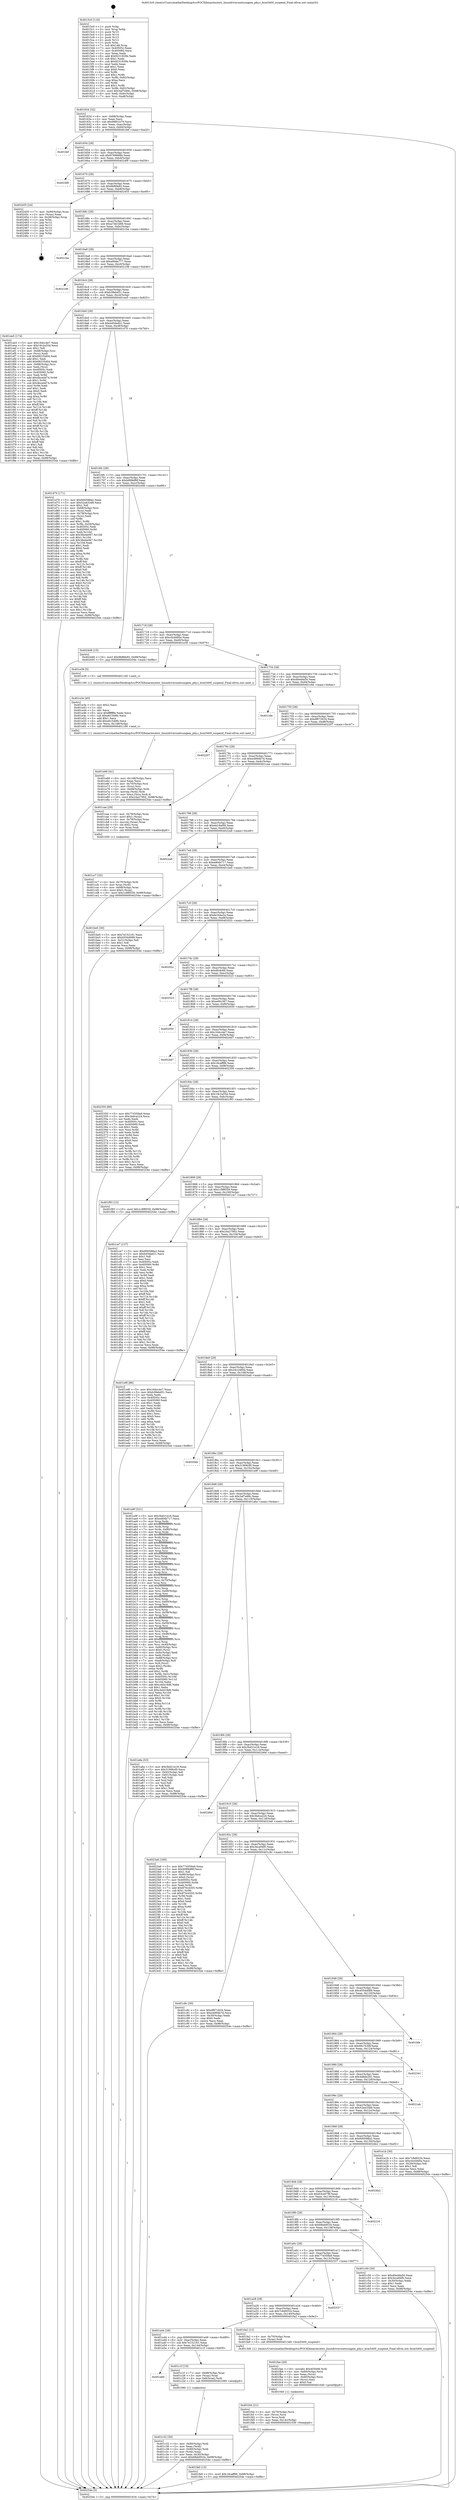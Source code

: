 digraph "0x4015c0" {
  label = "0x4015c0 (/mnt/c/Users/mathe/Desktop/tcc/POCII/binaries/extr_linuxdriversnetsungem_phy.c_bcm5400_suspend_Final-ollvm.out::main(0))"
  labelloc = "t"
  node[shape=record]

  Entry [label="",width=0.3,height=0.3,shape=circle,fillcolor=black,style=filled]
  "0x401634" [label="{
     0x401634 [32]\l
     | [instrs]\l
     &nbsp;&nbsp;0x401634 \<+6\>: mov -0x98(%rbp),%eax\l
     &nbsp;&nbsp;0x40163a \<+2\>: mov %eax,%ecx\l
     &nbsp;&nbsp;0x40163c \<+6\>: sub $0x96f01b79,%ecx\l
     &nbsp;&nbsp;0x401642 \<+6\>: mov %eax,-0xac(%rbp)\l
     &nbsp;&nbsp;0x401648 \<+6\>: mov %ecx,-0xb0(%rbp)\l
     &nbsp;&nbsp;0x40164e \<+6\>: je 0000000000401fef \<main+0xa2f\>\l
  }"]
  "0x401fef" [label="{
     0x401fef\l
  }", style=dashed]
  "0x401654" [label="{
     0x401654 [28]\l
     | [instrs]\l
     &nbsp;&nbsp;0x401654 \<+5\>: jmp 0000000000401659 \<main+0x99\>\l
     &nbsp;&nbsp;0x401659 \<+6\>: mov -0xac(%rbp),%eax\l
     &nbsp;&nbsp;0x40165f \<+5\>: sub $0x9769666b,%eax\l
     &nbsp;&nbsp;0x401664 \<+6\>: mov %eax,-0xb4(%rbp)\l
     &nbsp;&nbsp;0x40166a \<+6\>: je 00000000004024f9 \<main+0xf39\>\l
  }"]
  Exit [label="",width=0.3,height=0.3,shape=circle,fillcolor=black,style=filled,peripheries=2]
  "0x4024f9" [label="{
     0x4024f9\l
  }", style=dashed]
  "0x401670" [label="{
     0x401670 [28]\l
     | [instrs]\l
     &nbsp;&nbsp;0x401670 \<+5\>: jmp 0000000000401675 \<main+0xb5\>\l
     &nbsp;&nbsp;0x401675 \<+6\>: mov -0xac(%rbp),%eax\l
     &nbsp;&nbsp;0x40167b \<+5\>: sub $0x9bf6fe93,%eax\l
     &nbsp;&nbsp;0x401680 \<+6\>: mov %eax,-0xb8(%rbp)\l
     &nbsp;&nbsp;0x401686 \<+6\>: je 0000000000402455 \<main+0xe95\>\l
  }"]
  "0x401fe0" [label="{
     0x401fe0 [15]\l
     | [instrs]\l
     &nbsp;&nbsp;0x401fe0 \<+10\>: movl $0x18caff96,-0x98(%rbp)\l
     &nbsp;&nbsp;0x401fea \<+5\>: jmp 000000000040254e \<main+0xf8e\>\l
  }"]
  "0x402455" [label="{
     0x402455 [24]\l
     | [instrs]\l
     &nbsp;&nbsp;0x402455 \<+7\>: mov -0x90(%rbp),%rax\l
     &nbsp;&nbsp;0x40245c \<+2\>: mov (%rax),%eax\l
     &nbsp;&nbsp;0x40245e \<+4\>: lea -0x28(%rbp),%rsp\l
     &nbsp;&nbsp;0x402462 \<+1\>: pop %rbx\l
     &nbsp;&nbsp;0x402463 \<+2\>: pop %r12\l
     &nbsp;&nbsp;0x402465 \<+2\>: pop %r13\l
     &nbsp;&nbsp;0x402467 \<+2\>: pop %r14\l
     &nbsp;&nbsp;0x402469 \<+2\>: pop %r15\l
     &nbsp;&nbsp;0x40246b \<+1\>: pop %rbp\l
     &nbsp;&nbsp;0x40246c \<+1\>: ret\l
  }"]
  "0x40168c" [label="{
     0x40168c [28]\l
     | [instrs]\l
     &nbsp;&nbsp;0x40168c \<+5\>: jmp 0000000000401691 \<main+0xd1\>\l
     &nbsp;&nbsp;0x401691 \<+6\>: mov -0xac(%rbp),%eax\l
     &nbsp;&nbsp;0x401697 \<+5\>: sub $0xa7dd1b68,%eax\l
     &nbsp;&nbsp;0x40169c \<+6\>: mov %eax,-0xbc(%rbp)\l
     &nbsp;&nbsp;0x4016a2 \<+6\>: je 00000000004021ba \<main+0xbfa\>\l
  }"]
  "0x401fcb" [label="{
     0x401fcb [21]\l
     | [instrs]\l
     &nbsp;&nbsp;0x401fcb \<+4\>: mov -0x70(%rbp),%rcx\l
     &nbsp;&nbsp;0x401fcf \<+3\>: mov (%rcx),%rcx\l
     &nbsp;&nbsp;0x401fd2 \<+3\>: mov %rcx,%rdi\l
     &nbsp;&nbsp;0x401fd5 \<+6\>: mov %eax,-0x14c(%rbp)\l
     &nbsp;&nbsp;0x401fdb \<+5\>: call 0000000000401030 \<free@plt\>\l
     | [calls]\l
     &nbsp;&nbsp;0x401030 \{1\} (unknown)\l
  }"]
  "0x4021ba" [label="{
     0x4021ba\l
  }", style=dashed]
  "0x4016a8" [label="{
     0x4016a8 [28]\l
     | [instrs]\l
     &nbsp;&nbsp;0x4016a8 \<+5\>: jmp 00000000004016ad \<main+0xed\>\l
     &nbsp;&nbsp;0x4016ad \<+6\>: mov -0xac(%rbp),%eax\l
     &nbsp;&nbsp;0x4016b3 \<+5\>: sub $0xa9dda777,%eax\l
     &nbsp;&nbsp;0x4016b8 \<+6\>: mov %eax,-0xc0(%rbp)\l
     &nbsp;&nbsp;0x4016be \<+6\>: je 0000000000402106 \<main+0xb46\>\l
  }"]
  "0x401fae" [label="{
     0x401fae [29]\l
     | [instrs]\l
     &nbsp;&nbsp;0x401fae \<+10\>: movabs $0x4030d6,%rdi\l
     &nbsp;&nbsp;0x401fb8 \<+4\>: mov -0x60(%rbp),%rcx\l
     &nbsp;&nbsp;0x401fbc \<+2\>: mov %eax,(%rcx)\l
     &nbsp;&nbsp;0x401fbe \<+4\>: mov -0x60(%rbp),%rcx\l
     &nbsp;&nbsp;0x401fc2 \<+2\>: mov (%rcx),%esi\l
     &nbsp;&nbsp;0x401fc4 \<+2\>: mov $0x0,%al\l
     &nbsp;&nbsp;0x401fc6 \<+5\>: call 0000000000401040 \<printf@plt\>\l
     | [calls]\l
     &nbsp;&nbsp;0x401040 \{1\} (unknown)\l
  }"]
  "0x402106" [label="{
     0x402106\l
  }", style=dashed]
  "0x4016c4" [label="{
     0x4016c4 [28]\l
     | [instrs]\l
     &nbsp;&nbsp;0x4016c4 \<+5\>: jmp 00000000004016c9 \<main+0x109\>\l
     &nbsp;&nbsp;0x4016c9 \<+6\>: mov -0xac(%rbp),%eax\l
     &nbsp;&nbsp;0x4016cf \<+5\>: sub $0xb38ebd51,%eax\l
     &nbsp;&nbsp;0x4016d4 \<+6\>: mov %eax,-0xc4(%rbp)\l
     &nbsp;&nbsp;0x4016da \<+6\>: je 0000000000401ee5 \<main+0x925\>\l
  }"]
  "0x401e66" [label="{
     0x401e66 [41]\l
     | [instrs]\l
     &nbsp;&nbsp;0x401e66 \<+6\>: mov -0x148(%rbp),%ecx\l
     &nbsp;&nbsp;0x401e6c \<+3\>: imul %eax,%ecx\l
     &nbsp;&nbsp;0x401e6f \<+4\>: mov -0x70(%rbp),%rsi\l
     &nbsp;&nbsp;0x401e73 \<+3\>: mov (%rsi),%rsi\l
     &nbsp;&nbsp;0x401e76 \<+4\>: mov -0x68(%rbp),%rdi\l
     &nbsp;&nbsp;0x401e7a \<+3\>: movslq (%rdi),%rdi\l
     &nbsp;&nbsp;0x401e7d \<+3\>: mov %ecx,(%rsi,%rdi,4)\l
     &nbsp;&nbsp;0x401e80 \<+10\>: movl $0x24a27902,-0x98(%rbp)\l
     &nbsp;&nbsp;0x401e8a \<+5\>: jmp 000000000040254e \<main+0xf8e\>\l
  }"]
  "0x401ee5" [label="{
     0x401ee5 [174]\l
     | [instrs]\l
     &nbsp;&nbsp;0x401ee5 \<+5\>: mov $0x16dcc4e7,%eax\l
     &nbsp;&nbsp;0x401eea \<+5\>: mov $0x19c2a55d,%ecx\l
     &nbsp;&nbsp;0x401eef \<+2\>: mov $0x1,%dl\l
     &nbsp;&nbsp;0x401ef1 \<+4\>: mov -0x68(%rbp),%rsi\l
     &nbsp;&nbsp;0x401ef5 \<+2\>: mov (%rsi),%edi\l
     &nbsp;&nbsp;0x401ef7 \<+6\>: sub $0x69235d04,%edi\l
     &nbsp;&nbsp;0x401efd \<+3\>: add $0x1,%edi\l
     &nbsp;&nbsp;0x401f00 \<+6\>: add $0x69235d04,%edi\l
     &nbsp;&nbsp;0x401f06 \<+4\>: mov -0x68(%rbp),%rsi\l
     &nbsp;&nbsp;0x401f0a \<+2\>: mov %edi,(%rsi)\l
     &nbsp;&nbsp;0x401f0c \<+7\>: mov 0x40505c,%edi\l
     &nbsp;&nbsp;0x401f13 \<+8\>: mov 0x405060,%r8d\l
     &nbsp;&nbsp;0x401f1b \<+3\>: mov %edi,%r9d\l
     &nbsp;&nbsp;0x401f1e \<+7\>: add $0x4bcedd74,%r9d\l
     &nbsp;&nbsp;0x401f25 \<+4\>: sub $0x1,%r9d\l
     &nbsp;&nbsp;0x401f29 \<+7\>: sub $0x4bcedd74,%r9d\l
     &nbsp;&nbsp;0x401f30 \<+4\>: imul %r9d,%edi\l
     &nbsp;&nbsp;0x401f34 \<+3\>: and $0x1,%edi\l
     &nbsp;&nbsp;0x401f37 \<+3\>: cmp $0x0,%edi\l
     &nbsp;&nbsp;0x401f3a \<+4\>: sete %r10b\l
     &nbsp;&nbsp;0x401f3e \<+4\>: cmp $0xa,%r8d\l
     &nbsp;&nbsp;0x401f42 \<+4\>: setl %r11b\l
     &nbsp;&nbsp;0x401f46 \<+3\>: mov %r10b,%bl\l
     &nbsp;&nbsp;0x401f49 \<+3\>: xor $0xff,%bl\l
     &nbsp;&nbsp;0x401f4c \<+3\>: mov %r11b,%r14b\l
     &nbsp;&nbsp;0x401f4f \<+4\>: xor $0xff,%r14b\l
     &nbsp;&nbsp;0x401f53 \<+3\>: xor $0x1,%dl\l
     &nbsp;&nbsp;0x401f56 \<+3\>: mov %bl,%r15b\l
     &nbsp;&nbsp;0x401f59 \<+4\>: and $0xff,%r15b\l
     &nbsp;&nbsp;0x401f5d \<+3\>: and %dl,%r10b\l
     &nbsp;&nbsp;0x401f60 \<+3\>: mov %r14b,%r12b\l
     &nbsp;&nbsp;0x401f63 \<+4\>: and $0xff,%r12b\l
     &nbsp;&nbsp;0x401f67 \<+3\>: and %dl,%r11b\l
     &nbsp;&nbsp;0x401f6a \<+3\>: or %r10b,%r15b\l
     &nbsp;&nbsp;0x401f6d \<+3\>: or %r11b,%r12b\l
     &nbsp;&nbsp;0x401f70 \<+3\>: xor %r12b,%r15b\l
     &nbsp;&nbsp;0x401f73 \<+3\>: or %r14b,%bl\l
     &nbsp;&nbsp;0x401f76 \<+3\>: xor $0xff,%bl\l
     &nbsp;&nbsp;0x401f79 \<+3\>: or $0x1,%dl\l
     &nbsp;&nbsp;0x401f7c \<+2\>: and %dl,%bl\l
     &nbsp;&nbsp;0x401f7e \<+3\>: or %bl,%r15b\l
     &nbsp;&nbsp;0x401f81 \<+4\>: test $0x1,%r15b\l
     &nbsp;&nbsp;0x401f85 \<+3\>: cmovne %ecx,%eax\l
     &nbsp;&nbsp;0x401f88 \<+6\>: mov %eax,-0x98(%rbp)\l
     &nbsp;&nbsp;0x401f8e \<+5\>: jmp 000000000040254e \<main+0xf8e\>\l
  }"]
  "0x4016e0" [label="{
     0x4016e0 [28]\l
     | [instrs]\l
     &nbsp;&nbsp;0x4016e0 \<+5\>: jmp 00000000004016e5 \<main+0x125\>\l
     &nbsp;&nbsp;0x4016e5 \<+6\>: mov -0xac(%rbp),%eax\l
     &nbsp;&nbsp;0x4016eb \<+5\>: sub $0xb45dad21,%eax\l
     &nbsp;&nbsp;0x4016f0 \<+6\>: mov %eax,-0xc8(%rbp)\l
     &nbsp;&nbsp;0x4016f6 \<+6\>: je 0000000000401d70 \<main+0x7b0\>\l
  }"]
  "0x401e3e" [label="{
     0x401e3e [40]\l
     | [instrs]\l
     &nbsp;&nbsp;0x401e3e \<+5\>: mov $0x2,%ecx\l
     &nbsp;&nbsp;0x401e43 \<+1\>: cltd\l
     &nbsp;&nbsp;0x401e44 \<+2\>: idiv %ecx\l
     &nbsp;&nbsp;0x401e46 \<+6\>: imul $0xfffffffe,%edx,%ecx\l
     &nbsp;&nbsp;0x401e4c \<+6\>: sub $0xe61549fc,%ecx\l
     &nbsp;&nbsp;0x401e52 \<+3\>: add $0x1,%ecx\l
     &nbsp;&nbsp;0x401e55 \<+6\>: add $0xe61549fc,%ecx\l
     &nbsp;&nbsp;0x401e5b \<+6\>: mov %ecx,-0x148(%rbp)\l
     &nbsp;&nbsp;0x401e61 \<+5\>: call 0000000000401160 \<next_i\>\l
     | [calls]\l
     &nbsp;&nbsp;0x401160 \{1\} (/mnt/c/Users/mathe/Desktop/tcc/POCII/binaries/extr_linuxdriversnetsungem_phy.c_bcm5400_suspend_Final-ollvm.out::next_i)\l
  }"]
  "0x401d70" [label="{
     0x401d70 [171]\l
     | [instrs]\l
     &nbsp;&nbsp;0x401d70 \<+5\>: mov $0x600588a2,%eax\l
     &nbsp;&nbsp;0x401d75 \<+5\>: mov $0x52a433d9,%ecx\l
     &nbsp;&nbsp;0x401d7a \<+2\>: mov $0x1,%dl\l
     &nbsp;&nbsp;0x401d7c \<+4\>: mov -0x68(%rbp),%rsi\l
     &nbsp;&nbsp;0x401d80 \<+2\>: mov (%rsi),%edi\l
     &nbsp;&nbsp;0x401d82 \<+4\>: mov -0x78(%rbp),%rsi\l
     &nbsp;&nbsp;0x401d86 \<+2\>: cmp (%rsi),%edi\l
     &nbsp;&nbsp;0x401d88 \<+4\>: setl %r8b\l
     &nbsp;&nbsp;0x401d8c \<+4\>: and $0x1,%r8b\l
     &nbsp;&nbsp;0x401d90 \<+4\>: mov %r8b,-0x29(%rbp)\l
     &nbsp;&nbsp;0x401d94 \<+7\>: mov 0x40505c,%edi\l
     &nbsp;&nbsp;0x401d9b \<+8\>: mov 0x405060,%r9d\l
     &nbsp;&nbsp;0x401da3 \<+3\>: mov %edi,%r10d\l
     &nbsp;&nbsp;0x401da6 \<+7\>: add $0x36e4e067,%r10d\l
     &nbsp;&nbsp;0x401dad \<+4\>: sub $0x1,%r10d\l
     &nbsp;&nbsp;0x401db1 \<+7\>: sub $0x36e4e067,%r10d\l
     &nbsp;&nbsp;0x401db8 \<+4\>: imul %r10d,%edi\l
     &nbsp;&nbsp;0x401dbc \<+3\>: and $0x1,%edi\l
     &nbsp;&nbsp;0x401dbf \<+3\>: cmp $0x0,%edi\l
     &nbsp;&nbsp;0x401dc2 \<+4\>: sete %r8b\l
     &nbsp;&nbsp;0x401dc6 \<+4\>: cmp $0xa,%r9d\l
     &nbsp;&nbsp;0x401dca \<+4\>: setl %r11b\l
     &nbsp;&nbsp;0x401dce \<+3\>: mov %r8b,%bl\l
     &nbsp;&nbsp;0x401dd1 \<+3\>: xor $0xff,%bl\l
     &nbsp;&nbsp;0x401dd4 \<+3\>: mov %r11b,%r14b\l
     &nbsp;&nbsp;0x401dd7 \<+4\>: xor $0xff,%r14b\l
     &nbsp;&nbsp;0x401ddb \<+3\>: xor $0x0,%dl\l
     &nbsp;&nbsp;0x401dde \<+3\>: mov %bl,%r15b\l
     &nbsp;&nbsp;0x401de1 \<+4\>: and $0x0,%r15b\l
     &nbsp;&nbsp;0x401de5 \<+3\>: and %dl,%r8b\l
     &nbsp;&nbsp;0x401de8 \<+3\>: mov %r14b,%r12b\l
     &nbsp;&nbsp;0x401deb \<+4\>: and $0x0,%r12b\l
     &nbsp;&nbsp;0x401def \<+3\>: and %dl,%r11b\l
     &nbsp;&nbsp;0x401df2 \<+3\>: or %r8b,%r15b\l
     &nbsp;&nbsp;0x401df5 \<+3\>: or %r11b,%r12b\l
     &nbsp;&nbsp;0x401df8 \<+3\>: xor %r12b,%r15b\l
     &nbsp;&nbsp;0x401dfb \<+3\>: or %r14b,%bl\l
     &nbsp;&nbsp;0x401dfe \<+3\>: xor $0xff,%bl\l
     &nbsp;&nbsp;0x401e01 \<+3\>: or $0x0,%dl\l
     &nbsp;&nbsp;0x401e04 \<+2\>: and %dl,%bl\l
     &nbsp;&nbsp;0x401e06 \<+3\>: or %bl,%r15b\l
     &nbsp;&nbsp;0x401e09 \<+4\>: test $0x1,%r15b\l
     &nbsp;&nbsp;0x401e0d \<+3\>: cmovne %ecx,%eax\l
     &nbsp;&nbsp;0x401e10 \<+6\>: mov %eax,-0x98(%rbp)\l
     &nbsp;&nbsp;0x401e16 \<+5\>: jmp 000000000040254e \<main+0xf8e\>\l
  }"]
  "0x4016fc" [label="{
     0x4016fc [28]\l
     | [instrs]\l
     &nbsp;&nbsp;0x4016fc \<+5\>: jmp 0000000000401701 \<main+0x141\>\l
     &nbsp;&nbsp;0x401701 \<+6\>: mov -0xac(%rbp),%eax\l
     &nbsp;&nbsp;0x401707 \<+5\>: sub $0xb999df6f,%eax\l
     &nbsp;&nbsp;0x40170c \<+6\>: mov %eax,-0xcc(%rbp)\l
     &nbsp;&nbsp;0x401712 \<+6\>: je 0000000000402446 \<main+0xe86\>\l
  }"]
  "0x401cc7" [label="{
     0x401cc7 [32]\l
     | [instrs]\l
     &nbsp;&nbsp;0x401cc7 \<+4\>: mov -0x70(%rbp),%rdi\l
     &nbsp;&nbsp;0x401ccb \<+3\>: mov %rax,(%rdi)\l
     &nbsp;&nbsp;0x401cce \<+4\>: mov -0x68(%rbp),%rax\l
     &nbsp;&nbsp;0x401cd2 \<+6\>: movl $0x0,(%rax)\l
     &nbsp;&nbsp;0x401cd8 \<+10\>: movl $0x1c9f8559,-0x98(%rbp)\l
     &nbsp;&nbsp;0x401ce2 \<+5\>: jmp 000000000040254e \<main+0xf8e\>\l
  }"]
  "0x402446" [label="{
     0x402446 [15]\l
     | [instrs]\l
     &nbsp;&nbsp;0x402446 \<+10\>: movl $0x9bf6fe93,-0x98(%rbp)\l
     &nbsp;&nbsp;0x402450 \<+5\>: jmp 000000000040254e \<main+0xf8e\>\l
  }"]
  "0x401718" [label="{
     0x401718 [28]\l
     | [instrs]\l
     &nbsp;&nbsp;0x401718 \<+5\>: jmp 000000000040171d \<main+0x15d\>\l
     &nbsp;&nbsp;0x40171d \<+6\>: mov -0xac(%rbp),%eax\l
     &nbsp;&nbsp;0x401723 \<+5\>: sub $0xc0cd495e,%eax\l
     &nbsp;&nbsp;0x401728 \<+6\>: mov %eax,-0xd0(%rbp)\l
     &nbsp;&nbsp;0x40172e \<+6\>: je 0000000000401e39 \<main+0x879\>\l
  }"]
  "0x401c32" [label="{
     0x401c32 [30]\l
     | [instrs]\l
     &nbsp;&nbsp;0x401c32 \<+4\>: mov -0x80(%rbp),%rdi\l
     &nbsp;&nbsp;0x401c36 \<+2\>: mov %eax,(%rdi)\l
     &nbsp;&nbsp;0x401c38 \<+4\>: mov -0x80(%rbp),%rdi\l
     &nbsp;&nbsp;0x401c3c \<+2\>: mov (%rdi),%eax\l
     &nbsp;&nbsp;0x401c3e \<+3\>: mov %eax,-0x30(%rbp)\l
     &nbsp;&nbsp;0x401c41 \<+10\>: movl $0x68eb9534,-0x98(%rbp)\l
     &nbsp;&nbsp;0x401c4b \<+5\>: jmp 000000000040254e \<main+0xf8e\>\l
  }"]
  "0x401e39" [label="{
     0x401e39 [5]\l
     | [instrs]\l
     &nbsp;&nbsp;0x401e39 \<+5\>: call 0000000000401160 \<next_i\>\l
     | [calls]\l
     &nbsp;&nbsp;0x401160 \{1\} (/mnt/c/Users/mathe/Desktop/tcc/POCII/binaries/extr_linuxdriversnetsungem_phy.c_bcm5400_suspend_Final-ollvm.out::next_i)\l
  }"]
  "0x401734" [label="{
     0x401734 [28]\l
     | [instrs]\l
     &nbsp;&nbsp;0x401734 \<+5\>: jmp 0000000000401739 \<main+0x179\>\l
     &nbsp;&nbsp;0x401739 \<+6\>: mov -0xac(%rbp),%eax\l
     &nbsp;&nbsp;0x40173f \<+5\>: sub $0xd0edda50,%eax\l
     &nbsp;&nbsp;0x401744 \<+6\>: mov %eax,-0xd4(%rbp)\l
     &nbsp;&nbsp;0x40174a \<+6\>: je 0000000000401c6e \<main+0x6ae\>\l
  }"]
  "0x401a60" [label="{
     0x401a60\l
  }", style=dashed]
  "0x401c6e" [label="{
     0x401c6e\l
  }", style=dashed]
  "0x401750" [label="{
     0x401750 [28]\l
     | [instrs]\l
     &nbsp;&nbsp;0x401750 \<+5\>: jmp 0000000000401755 \<main+0x195\>\l
     &nbsp;&nbsp;0x401755 \<+6\>: mov -0xac(%rbp),%eax\l
     &nbsp;&nbsp;0x40175b \<+5\>: sub $0xdf672634,%eax\l
     &nbsp;&nbsp;0x401760 \<+6\>: mov %eax,-0xd8(%rbp)\l
     &nbsp;&nbsp;0x401766 \<+6\>: je 0000000000402207 \<main+0xc47\>\l
  }"]
  "0x401c1f" [label="{
     0x401c1f [19]\l
     | [instrs]\l
     &nbsp;&nbsp;0x401c1f \<+7\>: mov -0x88(%rbp),%rax\l
     &nbsp;&nbsp;0x401c26 \<+3\>: mov (%rax),%rax\l
     &nbsp;&nbsp;0x401c29 \<+4\>: mov 0x8(%rax),%rdi\l
     &nbsp;&nbsp;0x401c2d \<+5\>: call 0000000000401060 \<atoi@plt\>\l
     | [calls]\l
     &nbsp;&nbsp;0x401060 \{1\} (unknown)\l
  }"]
  "0x402207" [label="{
     0x402207\l
  }", style=dashed]
  "0x40176c" [label="{
     0x40176c [28]\l
     | [instrs]\l
     &nbsp;&nbsp;0x40176c \<+5\>: jmp 0000000000401771 \<main+0x1b1\>\l
     &nbsp;&nbsp;0x401771 \<+6\>: mov -0xac(%rbp),%eax\l
     &nbsp;&nbsp;0x401777 \<+5\>: sub $0xe4994b7d,%eax\l
     &nbsp;&nbsp;0x40177c \<+6\>: mov %eax,-0xdc(%rbp)\l
     &nbsp;&nbsp;0x401782 \<+6\>: je 0000000000401caa \<main+0x6ea\>\l
  }"]
  "0x401a44" [label="{
     0x401a44 [28]\l
     | [instrs]\l
     &nbsp;&nbsp;0x401a44 \<+5\>: jmp 0000000000401a49 \<main+0x489\>\l
     &nbsp;&nbsp;0x401a49 \<+6\>: mov -0xac(%rbp),%eax\l
     &nbsp;&nbsp;0x401a4f \<+5\>: sub $0x7e152161,%eax\l
     &nbsp;&nbsp;0x401a54 \<+6\>: mov %eax,-0x144(%rbp)\l
     &nbsp;&nbsp;0x401a5a \<+6\>: je 0000000000401c1f \<main+0x65f\>\l
  }"]
  "0x401caa" [label="{
     0x401caa [29]\l
     | [instrs]\l
     &nbsp;&nbsp;0x401caa \<+4\>: mov -0x78(%rbp),%rax\l
     &nbsp;&nbsp;0x401cae \<+6\>: movl $0x1,(%rax)\l
     &nbsp;&nbsp;0x401cb4 \<+4\>: mov -0x78(%rbp),%rax\l
     &nbsp;&nbsp;0x401cb8 \<+3\>: movslq (%rax),%rax\l
     &nbsp;&nbsp;0x401cbb \<+4\>: shl $0x2,%rax\l
     &nbsp;&nbsp;0x401cbf \<+3\>: mov %rax,%rdi\l
     &nbsp;&nbsp;0x401cc2 \<+5\>: call 0000000000401050 \<malloc@plt\>\l
     | [calls]\l
     &nbsp;&nbsp;0x401050 \{1\} (unknown)\l
  }"]
  "0x401788" [label="{
     0x401788 [28]\l
     | [instrs]\l
     &nbsp;&nbsp;0x401788 \<+5\>: jmp 000000000040178d \<main+0x1cd\>\l
     &nbsp;&nbsp;0x40178d \<+6\>: mov -0xac(%rbp),%eax\l
     &nbsp;&nbsp;0x401793 \<+5\>: sub $0xeb18a0f4,%eax\l
     &nbsp;&nbsp;0x401798 \<+6\>: mov %eax,-0xe0(%rbp)\l
     &nbsp;&nbsp;0x40179e \<+6\>: je 00000000004022a9 \<main+0xce9\>\l
  }"]
  "0x401fa2" [label="{
     0x401fa2 [12]\l
     | [instrs]\l
     &nbsp;&nbsp;0x401fa2 \<+4\>: mov -0x70(%rbp),%rax\l
     &nbsp;&nbsp;0x401fa6 \<+3\>: mov (%rax),%rdi\l
     &nbsp;&nbsp;0x401fa9 \<+5\>: call 00000000004013d0 \<bcm5400_suspend\>\l
     | [calls]\l
     &nbsp;&nbsp;0x4013d0 \{1\} (/mnt/c/Users/mathe/Desktop/tcc/POCII/binaries/extr_linuxdriversnetsungem_phy.c_bcm5400_suspend_Final-ollvm.out::bcm5400_suspend)\l
  }"]
  "0x4022a9" [label="{
     0x4022a9\l
  }", style=dashed]
  "0x4017a4" [label="{
     0x4017a4 [28]\l
     | [instrs]\l
     &nbsp;&nbsp;0x4017a4 \<+5\>: jmp 00000000004017a9 \<main+0x1e9\>\l
     &nbsp;&nbsp;0x4017a9 \<+6\>: mov -0xac(%rbp),%eax\l
     &nbsp;&nbsp;0x4017af \<+5\>: sub $0xed64b717,%eax\l
     &nbsp;&nbsp;0x4017b4 \<+6\>: mov %eax,-0xe4(%rbp)\l
     &nbsp;&nbsp;0x4017ba \<+6\>: je 0000000000401be0 \<main+0x620\>\l
  }"]
  "0x401a28" [label="{
     0x401a28 [28]\l
     | [instrs]\l
     &nbsp;&nbsp;0x401a28 \<+5\>: jmp 0000000000401a2d \<main+0x46d\>\l
     &nbsp;&nbsp;0x401a2d \<+6\>: mov -0xac(%rbp),%eax\l
     &nbsp;&nbsp;0x401a33 \<+5\>: sub $0x7c8d9334,%eax\l
     &nbsp;&nbsp;0x401a38 \<+6\>: mov %eax,-0x140(%rbp)\l
     &nbsp;&nbsp;0x401a3e \<+6\>: je 0000000000401fa2 \<main+0x9e2\>\l
  }"]
  "0x401be0" [label="{
     0x401be0 [30]\l
     | [instrs]\l
     &nbsp;&nbsp;0x401be0 \<+5\>: mov $0x7e152161,%eax\l
     &nbsp;&nbsp;0x401be5 \<+5\>: mov $0x4554d089,%ecx\l
     &nbsp;&nbsp;0x401bea \<+3\>: mov -0x31(%rbp),%dl\l
     &nbsp;&nbsp;0x401bed \<+3\>: test $0x1,%dl\l
     &nbsp;&nbsp;0x401bf0 \<+3\>: cmovne %ecx,%eax\l
     &nbsp;&nbsp;0x401bf3 \<+6\>: mov %eax,-0x98(%rbp)\l
     &nbsp;&nbsp;0x401bf9 \<+5\>: jmp 000000000040254e \<main+0xf8e\>\l
  }"]
  "0x4017c0" [label="{
     0x4017c0 [28]\l
     | [instrs]\l
     &nbsp;&nbsp;0x4017c0 \<+5\>: jmp 00000000004017c5 \<main+0x205\>\l
     &nbsp;&nbsp;0x4017c5 \<+6\>: mov -0xac(%rbp),%eax\l
     &nbsp;&nbsp;0x4017cb \<+5\>: sub $0xfe244a2a,%eax\l
     &nbsp;&nbsp;0x4017d0 \<+6\>: mov %eax,-0xe8(%rbp)\l
     &nbsp;&nbsp;0x4017d6 \<+6\>: je 000000000040202c \<main+0xa6c\>\l
  }"]
  "0x402537" [label="{
     0x402537\l
  }", style=dashed]
  "0x40202c" [label="{
     0x40202c\l
  }", style=dashed]
  "0x4017dc" [label="{
     0x4017dc [28]\l
     | [instrs]\l
     &nbsp;&nbsp;0x4017dc \<+5\>: jmp 00000000004017e1 \<main+0x221\>\l
     &nbsp;&nbsp;0x4017e1 \<+6\>: mov -0xac(%rbp),%eax\l
     &nbsp;&nbsp;0x4017e7 \<+5\>: sub $0xdfcdc6b,%eax\l
     &nbsp;&nbsp;0x4017ec \<+6\>: mov %eax,-0xec(%rbp)\l
     &nbsp;&nbsp;0x4017f2 \<+6\>: je 0000000000402523 \<main+0xf63\>\l
  }"]
  "0x401a0c" [label="{
     0x401a0c [28]\l
     | [instrs]\l
     &nbsp;&nbsp;0x401a0c \<+5\>: jmp 0000000000401a11 \<main+0x451\>\l
     &nbsp;&nbsp;0x401a11 \<+6\>: mov -0xac(%rbp),%eax\l
     &nbsp;&nbsp;0x401a17 \<+5\>: sub $0x77d359a9,%eax\l
     &nbsp;&nbsp;0x401a1c \<+6\>: mov %eax,-0x13c(%rbp)\l
     &nbsp;&nbsp;0x401a22 \<+6\>: je 0000000000402537 \<main+0xf77\>\l
  }"]
  "0x402523" [label="{
     0x402523\l
  }", style=dashed]
  "0x4017f8" [label="{
     0x4017f8 [28]\l
     | [instrs]\l
     &nbsp;&nbsp;0x4017f8 \<+5\>: jmp 00000000004017fd \<main+0x23d\>\l
     &nbsp;&nbsp;0x4017fd \<+6\>: mov -0xac(%rbp),%eax\l
     &nbsp;&nbsp;0x401803 \<+5\>: sub $0xe00c367,%eax\l
     &nbsp;&nbsp;0x401808 \<+6\>: mov %eax,-0xf0(%rbp)\l
     &nbsp;&nbsp;0x40180e \<+6\>: je 0000000000402050 \<main+0xa90\>\l
  }"]
  "0x401c50" [label="{
     0x401c50 [30]\l
     | [instrs]\l
     &nbsp;&nbsp;0x401c50 \<+5\>: mov $0xd0edda50,%eax\l
     &nbsp;&nbsp;0x401c55 \<+5\>: mov $0x3eca94f0,%ecx\l
     &nbsp;&nbsp;0x401c5a \<+3\>: mov -0x30(%rbp),%edx\l
     &nbsp;&nbsp;0x401c5d \<+3\>: cmp $0x1,%edx\l
     &nbsp;&nbsp;0x401c60 \<+3\>: cmovl %ecx,%eax\l
     &nbsp;&nbsp;0x401c63 \<+6\>: mov %eax,-0x98(%rbp)\l
     &nbsp;&nbsp;0x401c69 \<+5\>: jmp 000000000040254e \<main+0xf8e\>\l
  }"]
  "0x402050" [label="{
     0x402050\l
  }", style=dashed]
  "0x401814" [label="{
     0x401814 [28]\l
     | [instrs]\l
     &nbsp;&nbsp;0x401814 \<+5\>: jmp 0000000000401819 \<main+0x259\>\l
     &nbsp;&nbsp;0x401819 \<+6\>: mov -0xac(%rbp),%eax\l
     &nbsp;&nbsp;0x40181f \<+5\>: sub $0x16dcc4e7,%eax\l
     &nbsp;&nbsp;0x401824 \<+6\>: mov %eax,-0xf4(%rbp)\l
     &nbsp;&nbsp;0x40182a \<+6\>: je 00000000004024d7 \<main+0xf17\>\l
  }"]
  "0x4019f0" [label="{
     0x4019f0 [28]\l
     | [instrs]\l
     &nbsp;&nbsp;0x4019f0 \<+5\>: jmp 00000000004019f5 \<main+0x435\>\l
     &nbsp;&nbsp;0x4019f5 \<+6\>: mov -0xac(%rbp),%eax\l
     &nbsp;&nbsp;0x4019fb \<+5\>: sub $0x68eb9534,%eax\l
     &nbsp;&nbsp;0x401a00 \<+6\>: mov %eax,-0x138(%rbp)\l
     &nbsp;&nbsp;0x401a06 \<+6\>: je 0000000000401c50 \<main+0x690\>\l
  }"]
  "0x4024d7" [label="{
     0x4024d7\l
  }", style=dashed]
  "0x401830" [label="{
     0x401830 [28]\l
     | [instrs]\l
     &nbsp;&nbsp;0x401830 \<+5\>: jmp 0000000000401835 \<main+0x275\>\l
     &nbsp;&nbsp;0x401835 \<+6\>: mov -0xac(%rbp),%eax\l
     &nbsp;&nbsp;0x40183b \<+5\>: sub $0x18caff96,%eax\l
     &nbsp;&nbsp;0x401840 \<+6\>: mov %eax,-0xf8(%rbp)\l
     &nbsp;&nbsp;0x401846 \<+6\>: je 0000000000402350 \<main+0xd90\>\l
  }"]
  "0x402216" [label="{
     0x402216\l
  }", style=dashed]
  "0x402350" [label="{
     0x402350 [86]\l
     | [instrs]\l
     &nbsp;&nbsp;0x402350 \<+5\>: mov $0x77d359a9,%eax\l
     &nbsp;&nbsp;0x402355 \<+5\>: mov $0x3bdca224,%ecx\l
     &nbsp;&nbsp;0x40235a \<+2\>: xor %edx,%edx\l
     &nbsp;&nbsp;0x40235c \<+7\>: mov 0x40505c,%esi\l
     &nbsp;&nbsp;0x402363 \<+7\>: mov 0x405060,%edi\l
     &nbsp;&nbsp;0x40236a \<+3\>: sub $0x1,%edx\l
     &nbsp;&nbsp;0x40236d \<+3\>: mov %esi,%r8d\l
     &nbsp;&nbsp;0x402370 \<+3\>: add %edx,%r8d\l
     &nbsp;&nbsp;0x402373 \<+4\>: imul %r8d,%esi\l
     &nbsp;&nbsp;0x402377 \<+3\>: and $0x1,%esi\l
     &nbsp;&nbsp;0x40237a \<+3\>: cmp $0x0,%esi\l
     &nbsp;&nbsp;0x40237d \<+4\>: sete %r9b\l
     &nbsp;&nbsp;0x402381 \<+3\>: cmp $0xa,%edi\l
     &nbsp;&nbsp;0x402384 \<+4\>: setl %r10b\l
     &nbsp;&nbsp;0x402388 \<+3\>: mov %r9b,%r11b\l
     &nbsp;&nbsp;0x40238b \<+3\>: and %r10b,%r11b\l
     &nbsp;&nbsp;0x40238e \<+3\>: xor %r10b,%r9b\l
     &nbsp;&nbsp;0x402391 \<+3\>: or %r9b,%r11b\l
     &nbsp;&nbsp;0x402394 \<+4\>: test $0x1,%r11b\l
     &nbsp;&nbsp;0x402398 \<+3\>: cmovne %ecx,%eax\l
     &nbsp;&nbsp;0x40239b \<+6\>: mov %eax,-0x98(%rbp)\l
     &nbsp;&nbsp;0x4023a1 \<+5\>: jmp 000000000040254e \<main+0xf8e\>\l
  }"]
  "0x40184c" [label="{
     0x40184c [28]\l
     | [instrs]\l
     &nbsp;&nbsp;0x40184c \<+5\>: jmp 0000000000401851 \<main+0x291\>\l
     &nbsp;&nbsp;0x401851 \<+6\>: mov -0xac(%rbp),%eax\l
     &nbsp;&nbsp;0x401857 \<+5\>: sub $0x19c2a55d,%eax\l
     &nbsp;&nbsp;0x40185c \<+6\>: mov %eax,-0xfc(%rbp)\l
     &nbsp;&nbsp;0x401862 \<+6\>: je 0000000000401f93 \<main+0x9d3\>\l
  }"]
  "0x4019d4" [label="{
     0x4019d4 [28]\l
     | [instrs]\l
     &nbsp;&nbsp;0x4019d4 \<+5\>: jmp 00000000004019d9 \<main+0x419\>\l
     &nbsp;&nbsp;0x4019d9 \<+6\>: mov -0xac(%rbp),%eax\l
     &nbsp;&nbsp;0x4019df \<+5\>: sub $0x63ce079f,%eax\l
     &nbsp;&nbsp;0x4019e4 \<+6\>: mov %eax,-0x134(%rbp)\l
     &nbsp;&nbsp;0x4019ea \<+6\>: je 0000000000402216 \<main+0xc56\>\l
  }"]
  "0x401f93" [label="{
     0x401f93 [15]\l
     | [instrs]\l
     &nbsp;&nbsp;0x401f93 \<+10\>: movl $0x1c9f8559,-0x98(%rbp)\l
     &nbsp;&nbsp;0x401f9d \<+5\>: jmp 000000000040254e \<main+0xf8e\>\l
  }"]
  "0x401868" [label="{
     0x401868 [28]\l
     | [instrs]\l
     &nbsp;&nbsp;0x401868 \<+5\>: jmp 000000000040186d \<main+0x2ad\>\l
     &nbsp;&nbsp;0x40186d \<+6\>: mov -0xac(%rbp),%eax\l
     &nbsp;&nbsp;0x401873 \<+5\>: sub $0x1c9f8559,%eax\l
     &nbsp;&nbsp;0x401878 \<+6\>: mov %eax,-0x100(%rbp)\l
     &nbsp;&nbsp;0x40187e \<+6\>: je 0000000000401ce7 \<main+0x727\>\l
  }"]
  "0x4024b2" [label="{
     0x4024b2\l
  }", style=dashed]
  "0x401ce7" [label="{
     0x401ce7 [137]\l
     | [instrs]\l
     &nbsp;&nbsp;0x401ce7 \<+5\>: mov $0x600588a2,%eax\l
     &nbsp;&nbsp;0x401cec \<+5\>: mov $0xb45dad21,%ecx\l
     &nbsp;&nbsp;0x401cf1 \<+2\>: mov $0x1,%dl\l
     &nbsp;&nbsp;0x401cf3 \<+2\>: xor %esi,%esi\l
     &nbsp;&nbsp;0x401cf5 \<+7\>: mov 0x40505c,%edi\l
     &nbsp;&nbsp;0x401cfc \<+8\>: mov 0x405060,%r8d\l
     &nbsp;&nbsp;0x401d04 \<+3\>: sub $0x1,%esi\l
     &nbsp;&nbsp;0x401d07 \<+3\>: mov %edi,%r9d\l
     &nbsp;&nbsp;0x401d0a \<+3\>: add %esi,%r9d\l
     &nbsp;&nbsp;0x401d0d \<+4\>: imul %r9d,%edi\l
     &nbsp;&nbsp;0x401d11 \<+3\>: and $0x1,%edi\l
     &nbsp;&nbsp;0x401d14 \<+3\>: cmp $0x0,%edi\l
     &nbsp;&nbsp;0x401d17 \<+4\>: sete %r10b\l
     &nbsp;&nbsp;0x401d1b \<+4\>: cmp $0xa,%r8d\l
     &nbsp;&nbsp;0x401d1f \<+4\>: setl %r11b\l
     &nbsp;&nbsp;0x401d23 \<+3\>: mov %r10b,%bl\l
     &nbsp;&nbsp;0x401d26 \<+3\>: xor $0xff,%bl\l
     &nbsp;&nbsp;0x401d29 \<+3\>: mov %r11b,%r14b\l
     &nbsp;&nbsp;0x401d2c \<+4\>: xor $0xff,%r14b\l
     &nbsp;&nbsp;0x401d30 \<+3\>: xor $0x1,%dl\l
     &nbsp;&nbsp;0x401d33 \<+3\>: mov %bl,%r15b\l
     &nbsp;&nbsp;0x401d36 \<+4\>: and $0xff,%r15b\l
     &nbsp;&nbsp;0x401d3a \<+3\>: and %dl,%r10b\l
     &nbsp;&nbsp;0x401d3d \<+3\>: mov %r14b,%r12b\l
     &nbsp;&nbsp;0x401d40 \<+4\>: and $0xff,%r12b\l
     &nbsp;&nbsp;0x401d44 \<+3\>: and %dl,%r11b\l
     &nbsp;&nbsp;0x401d47 \<+3\>: or %r10b,%r15b\l
     &nbsp;&nbsp;0x401d4a \<+3\>: or %r11b,%r12b\l
     &nbsp;&nbsp;0x401d4d \<+3\>: xor %r12b,%r15b\l
     &nbsp;&nbsp;0x401d50 \<+3\>: or %r14b,%bl\l
     &nbsp;&nbsp;0x401d53 \<+3\>: xor $0xff,%bl\l
     &nbsp;&nbsp;0x401d56 \<+3\>: or $0x1,%dl\l
     &nbsp;&nbsp;0x401d59 \<+2\>: and %dl,%bl\l
     &nbsp;&nbsp;0x401d5b \<+3\>: or %bl,%r15b\l
     &nbsp;&nbsp;0x401d5e \<+4\>: test $0x1,%r15b\l
     &nbsp;&nbsp;0x401d62 \<+3\>: cmovne %ecx,%eax\l
     &nbsp;&nbsp;0x401d65 \<+6\>: mov %eax,-0x98(%rbp)\l
     &nbsp;&nbsp;0x401d6b \<+5\>: jmp 000000000040254e \<main+0xf8e\>\l
  }"]
  "0x401884" [label="{
     0x401884 [28]\l
     | [instrs]\l
     &nbsp;&nbsp;0x401884 \<+5\>: jmp 0000000000401889 \<main+0x2c9\>\l
     &nbsp;&nbsp;0x401889 \<+6\>: mov -0xac(%rbp),%eax\l
     &nbsp;&nbsp;0x40188f \<+5\>: sub $0x24a27902,%eax\l
     &nbsp;&nbsp;0x401894 \<+6\>: mov %eax,-0x104(%rbp)\l
     &nbsp;&nbsp;0x40189a \<+6\>: je 0000000000401e8f \<main+0x8cf\>\l
  }"]
  "0x4019b8" [label="{
     0x4019b8 [28]\l
     | [instrs]\l
     &nbsp;&nbsp;0x4019b8 \<+5\>: jmp 00000000004019bd \<main+0x3fd\>\l
     &nbsp;&nbsp;0x4019bd \<+6\>: mov -0xac(%rbp),%eax\l
     &nbsp;&nbsp;0x4019c3 \<+5\>: sub $0x600588a2,%eax\l
     &nbsp;&nbsp;0x4019c8 \<+6\>: mov %eax,-0x130(%rbp)\l
     &nbsp;&nbsp;0x4019ce \<+6\>: je 00000000004024b2 \<main+0xef2\>\l
  }"]
  "0x401e8f" [label="{
     0x401e8f [86]\l
     | [instrs]\l
     &nbsp;&nbsp;0x401e8f \<+5\>: mov $0x16dcc4e7,%eax\l
     &nbsp;&nbsp;0x401e94 \<+5\>: mov $0xb38ebd51,%ecx\l
     &nbsp;&nbsp;0x401e99 \<+2\>: xor %edx,%edx\l
     &nbsp;&nbsp;0x401e9b \<+7\>: mov 0x40505c,%esi\l
     &nbsp;&nbsp;0x401ea2 \<+7\>: mov 0x405060,%edi\l
     &nbsp;&nbsp;0x401ea9 \<+3\>: sub $0x1,%edx\l
     &nbsp;&nbsp;0x401eac \<+3\>: mov %esi,%r8d\l
     &nbsp;&nbsp;0x401eaf \<+3\>: add %edx,%r8d\l
     &nbsp;&nbsp;0x401eb2 \<+4\>: imul %r8d,%esi\l
     &nbsp;&nbsp;0x401eb6 \<+3\>: and $0x1,%esi\l
     &nbsp;&nbsp;0x401eb9 \<+3\>: cmp $0x0,%esi\l
     &nbsp;&nbsp;0x401ebc \<+4\>: sete %r9b\l
     &nbsp;&nbsp;0x401ec0 \<+3\>: cmp $0xa,%edi\l
     &nbsp;&nbsp;0x401ec3 \<+4\>: setl %r10b\l
     &nbsp;&nbsp;0x401ec7 \<+3\>: mov %r9b,%r11b\l
     &nbsp;&nbsp;0x401eca \<+3\>: and %r10b,%r11b\l
     &nbsp;&nbsp;0x401ecd \<+3\>: xor %r10b,%r9b\l
     &nbsp;&nbsp;0x401ed0 \<+3\>: or %r9b,%r11b\l
     &nbsp;&nbsp;0x401ed3 \<+4\>: test $0x1,%r11b\l
     &nbsp;&nbsp;0x401ed7 \<+3\>: cmovne %ecx,%eax\l
     &nbsp;&nbsp;0x401eda \<+6\>: mov %eax,-0x98(%rbp)\l
     &nbsp;&nbsp;0x401ee0 \<+5\>: jmp 000000000040254e \<main+0xf8e\>\l
  }"]
  "0x4018a0" [label="{
     0x4018a0 [28]\l
     | [instrs]\l
     &nbsp;&nbsp;0x4018a0 \<+5\>: jmp 00000000004018a5 \<main+0x2e5\>\l
     &nbsp;&nbsp;0x4018a5 \<+6\>: mov -0xac(%rbp),%eax\l
     &nbsp;&nbsp;0x4018ab \<+5\>: sub $0x24c2460d,%eax\l
     &nbsp;&nbsp;0x4018b0 \<+6\>: mov %eax,-0x108(%rbp)\l
     &nbsp;&nbsp;0x4018b6 \<+6\>: je 00000000004020ab \<main+0xaeb\>\l
  }"]
  "0x401e1b" [label="{
     0x401e1b [30]\l
     | [instrs]\l
     &nbsp;&nbsp;0x401e1b \<+5\>: mov $0x7c8d9334,%eax\l
     &nbsp;&nbsp;0x401e20 \<+5\>: mov $0xc0cd495e,%ecx\l
     &nbsp;&nbsp;0x401e25 \<+3\>: mov -0x29(%rbp),%dl\l
     &nbsp;&nbsp;0x401e28 \<+3\>: test $0x1,%dl\l
     &nbsp;&nbsp;0x401e2b \<+3\>: cmovne %ecx,%eax\l
     &nbsp;&nbsp;0x401e2e \<+6\>: mov %eax,-0x98(%rbp)\l
     &nbsp;&nbsp;0x401e34 \<+5\>: jmp 000000000040254e \<main+0xf8e\>\l
  }"]
  "0x4020ab" [label="{
     0x4020ab\l
  }", style=dashed]
  "0x4018bc" [label="{
     0x4018bc [28]\l
     | [instrs]\l
     &nbsp;&nbsp;0x4018bc \<+5\>: jmp 00000000004018c1 \<main+0x301\>\l
     &nbsp;&nbsp;0x4018c1 \<+6\>: mov -0xac(%rbp),%eax\l
     &nbsp;&nbsp;0x4018c7 \<+5\>: sub $0x31906cf0,%eax\l
     &nbsp;&nbsp;0x4018cc \<+6\>: mov %eax,-0x10c(%rbp)\l
     &nbsp;&nbsp;0x4018d2 \<+6\>: je 0000000000401a9f \<main+0x4df\>\l
  }"]
  "0x40199c" [label="{
     0x40199c [28]\l
     | [instrs]\l
     &nbsp;&nbsp;0x40199c \<+5\>: jmp 00000000004019a1 \<main+0x3e1\>\l
     &nbsp;&nbsp;0x4019a1 \<+6\>: mov -0xac(%rbp),%eax\l
     &nbsp;&nbsp;0x4019a7 \<+5\>: sub $0x52a433d9,%eax\l
     &nbsp;&nbsp;0x4019ac \<+6\>: mov %eax,-0x12c(%rbp)\l
     &nbsp;&nbsp;0x4019b2 \<+6\>: je 0000000000401e1b \<main+0x85b\>\l
  }"]
  "0x401a9f" [label="{
     0x401a9f [321]\l
     | [instrs]\l
     &nbsp;&nbsp;0x401a9f \<+5\>: mov $0x3bd21e18,%eax\l
     &nbsp;&nbsp;0x401aa4 \<+5\>: mov $0xed64b717,%ecx\l
     &nbsp;&nbsp;0x401aa9 \<+3\>: mov %rsp,%rdx\l
     &nbsp;&nbsp;0x401aac \<+4\>: add $0xfffffffffffffff0,%rdx\l
     &nbsp;&nbsp;0x401ab0 \<+3\>: mov %rdx,%rsp\l
     &nbsp;&nbsp;0x401ab3 \<+7\>: mov %rdx,-0x90(%rbp)\l
     &nbsp;&nbsp;0x401aba \<+3\>: mov %rsp,%rdx\l
     &nbsp;&nbsp;0x401abd \<+4\>: add $0xfffffffffffffff0,%rdx\l
     &nbsp;&nbsp;0x401ac1 \<+3\>: mov %rdx,%rsp\l
     &nbsp;&nbsp;0x401ac4 \<+3\>: mov %rsp,%rsi\l
     &nbsp;&nbsp;0x401ac7 \<+4\>: add $0xfffffffffffffff0,%rsi\l
     &nbsp;&nbsp;0x401acb \<+3\>: mov %rsi,%rsp\l
     &nbsp;&nbsp;0x401ace \<+7\>: mov %rsi,-0x88(%rbp)\l
     &nbsp;&nbsp;0x401ad5 \<+3\>: mov %rsp,%rsi\l
     &nbsp;&nbsp;0x401ad8 \<+4\>: add $0xfffffffffffffff0,%rsi\l
     &nbsp;&nbsp;0x401adc \<+3\>: mov %rsi,%rsp\l
     &nbsp;&nbsp;0x401adf \<+4\>: mov %rsi,-0x80(%rbp)\l
     &nbsp;&nbsp;0x401ae3 \<+3\>: mov %rsp,%rsi\l
     &nbsp;&nbsp;0x401ae6 \<+4\>: add $0xfffffffffffffff0,%rsi\l
     &nbsp;&nbsp;0x401aea \<+3\>: mov %rsi,%rsp\l
     &nbsp;&nbsp;0x401aed \<+4\>: mov %rsi,-0x78(%rbp)\l
     &nbsp;&nbsp;0x401af1 \<+3\>: mov %rsp,%rsi\l
     &nbsp;&nbsp;0x401af4 \<+4\>: add $0xfffffffffffffff0,%rsi\l
     &nbsp;&nbsp;0x401af8 \<+3\>: mov %rsi,%rsp\l
     &nbsp;&nbsp;0x401afb \<+4\>: mov %rsi,-0x70(%rbp)\l
     &nbsp;&nbsp;0x401aff \<+3\>: mov %rsp,%rsi\l
     &nbsp;&nbsp;0x401b02 \<+4\>: add $0xfffffffffffffff0,%rsi\l
     &nbsp;&nbsp;0x401b06 \<+3\>: mov %rsi,%rsp\l
     &nbsp;&nbsp;0x401b09 \<+4\>: mov %rsi,-0x68(%rbp)\l
     &nbsp;&nbsp;0x401b0d \<+3\>: mov %rsp,%rsi\l
     &nbsp;&nbsp;0x401b10 \<+4\>: add $0xfffffffffffffff0,%rsi\l
     &nbsp;&nbsp;0x401b14 \<+3\>: mov %rsi,%rsp\l
     &nbsp;&nbsp;0x401b17 \<+4\>: mov %rsi,-0x60(%rbp)\l
     &nbsp;&nbsp;0x401b1b \<+3\>: mov %rsp,%rsi\l
     &nbsp;&nbsp;0x401b1e \<+4\>: add $0xfffffffffffffff0,%rsi\l
     &nbsp;&nbsp;0x401b22 \<+3\>: mov %rsi,%rsp\l
     &nbsp;&nbsp;0x401b25 \<+4\>: mov %rsi,-0x58(%rbp)\l
     &nbsp;&nbsp;0x401b29 \<+3\>: mov %rsp,%rsi\l
     &nbsp;&nbsp;0x401b2c \<+4\>: add $0xfffffffffffffff0,%rsi\l
     &nbsp;&nbsp;0x401b30 \<+3\>: mov %rsi,%rsp\l
     &nbsp;&nbsp;0x401b33 \<+4\>: mov %rsi,-0x50(%rbp)\l
     &nbsp;&nbsp;0x401b37 \<+3\>: mov %rsp,%rsi\l
     &nbsp;&nbsp;0x401b3a \<+4\>: add $0xfffffffffffffff0,%rsi\l
     &nbsp;&nbsp;0x401b3e \<+3\>: mov %rsi,%rsp\l
     &nbsp;&nbsp;0x401b41 \<+4\>: mov %rsi,-0x48(%rbp)\l
     &nbsp;&nbsp;0x401b45 \<+3\>: mov %rsp,%rsi\l
     &nbsp;&nbsp;0x401b48 \<+4\>: add $0xfffffffffffffff0,%rsi\l
     &nbsp;&nbsp;0x401b4c \<+3\>: mov %rsi,%rsp\l
     &nbsp;&nbsp;0x401b4f \<+4\>: mov %rsi,-0x40(%rbp)\l
     &nbsp;&nbsp;0x401b53 \<+7\>: mov -0x90(%rbp),%rsi\l
     &nbsp;&nbsp;0x401b5a \<+6\>: movl $0x0,(%rsi)\l
     &nbsp;&nbsp;0x401b60 \<+6\>: mov -0x9c(%rbp),%edi\l
     &nbsp;&nbsp;0x401b66 \<+2\>: mov %edi,(%rdx)\l
     &nbsp;&nbsp;0x401b68 \<+7\>: mov -0x88(%rbp),%rsi\l
     &nbsp;&nbsp;0x401b6f \<+7\>: mov -0xa8(%rbp),%r8\l
     &nbsp;&nbsp;0x401b76 \<+3\>: mov %r8,(%rsi)\l
     &nbsp;&nbsp;0x401b79 \<+3\>: cmpl $0x2,(%rdx)\l
     &nbsp;&nbsp;0x401b7c \<+4\>: setne %r9b\l
     &nbsp;&nbsp;0x401b80 \<+4\>: and $0x1,%r9b\l
     &nbsp;&nbsp;0x401b84 \<+4\>: mov %r9b,-0x31(%rbp)\l
     &nbsp;&nbsp;0x401b88 \<+8\>: mov 0x40505c,%r10d\l
     &nbsp;&nbsp;0x401b90 \<+8\>: mov 0x405060,%r11d\l
     &nbsp;&nbsp;0x401b98 \<+3\>: mov %r10d,%ebx\l
     &nbsp;&nbsp;0x401b9b \<+6\>: add $0xc4d418d6,%ebx\l
     &nbsp;&nbsp;0x401ba1 \<+3\>: sub $0x1,%ebx\l
     &nbsp;&nbsp;0x401ba4 \<+6\>: sub $0xc4d418d6,%ebx\l
     &nbsp;&nbsp;0x401baa \<+4\>: imul %ebx,%r10d\l
     &nbsp;&nbsp;0x401bae \<+4\>: and $0x1,%r10d\l
     &nbsp;&nbsp;0x401bb2 \<+4\>: cmp $0x0,%r10d\l
     &nbsp;&nbsp;0x401bb6 \<+4\>: sete %r9b\l
     &nbsp;&nbsp;0x401bba \<+4\>: cmp $0xa,%r11d\l
     &nbsp;&nbsp;0x401bbe \<+4\>: setl %r14b\l
     &nbsp;&nbsp;0x401bc2 \<+3\>: mov %r9b,%r15b\l
     &nbsp;&nbsp;0x401bc5 \<+3\>: and %r14b,%r15b\l
     &nbsp;&nbsp;0x401bc8 \<+3\>: xor %r14b,%r9b\l
     &nbsp;&nbsp;0x401bcb \<+3\>: or %r9b,%r15b\l
     &nbsp;&nbsp;0x401bce \<+4\>: test $0x1,%r15b\l
     &nbsp;&nbsp;0x401bd2 \<+3\>: cmovne %ecx,%eax\l
     &nbsp;&nbsp;0x401bd5 \<+6\>: mov %eax,-0x98(%rbp)\l
     &nbsp;&nbsp;0x401bdb \<+5\>: jmp 000000000040254e \<main+0xf8e\>\l
  }"]
  "0x4018d8" [label="{
     0x4018d8 [28]\l
     | [instrs]\l
     &nbsp;&nbsp;0x4018d8 \<+5\>: jmp 00000000004018dd \<main+0x31d\>\l
     &nbsp;&nbsp;0x4018dd \<+6\>: mov -0xac(%rbp),%eax\l
     &nbsp;&nbsp;0x4018e3 \<+5\>: sub $0x3af7e69c,%eax\l
     &nbsp;&nbsp;0x4018e8 \<+6\>: mov %eax,-0x110(%rbp)\l
     &nbsp;&nbsp;0x4018ee \<+6\>: je 0000000000401a6a \<main+0x4aa\>\l
  }"]
  "0x4021ab" [label="{
     0x4021ab\l
  }", style=dashed]
  "0x401a6a" [label="{
     0x401a6a [53]\l
     | [instrs]\l
     &nbsp;&nbsp;0x401a6a \<+5\>: mov $0x3bd21e18,%eax\l
     &nbsp;&nbsp;0x401a6f \<+5\>: mov $0x31906cf0,%ecx\l
     &nbsp;&nbsp;0x401a74 \<+6\>: mov -0x92(%rbp),%dl\l
     &nbsp;&nbsp;0x401a7a \<+7\>: mov -0x91(%rbp),%sil\l
     &nbsp;&nbsp;0x401a81 \<+3\>: mov %dl,%dil\l
     &nbsp;&nbsp;0x401a84 \<+3\>: and %sil,%dil\l
     &nbsp;&nbsp;0x401a87 \<+3\>: xor %sil,%dl\l
     &nbsp;&nbsp;0x401a8a \<+3\>: or %dl,%dil\l
     &nbsp;&nbsp;0x401a8d \<+4\>: test $0x1,%dil\l
     &nbsp;&nbsp;0x401a91 \<+3\>: cmovne %ecx,%eax\l
     &nbsp;&nbsp;0x401a94 \<+6\>: mov %eax,-0x98(%rbp)\l
     &nbsp;&nbsp;0x401a9a \<+5\>: jmp 000000000040254e \<main+0xf8e\>\l
  }"]
  "0x4018f4" [label="{
     0x4018f4 [28]\l
     | [instrs]\l
     &nbsp;&nbsp;0x4018f4 \<+5\>: jmp 00000000004018f9 \<main+0x339\>\l
     &nbsp;&nbsp;0x4018f9 \<+6\>: mov -0xac(%rbp),%eax\l
     &nbsp;&nbsp;0x4018ff \<+5\>: sub $0x3bd21e18,%eax\l
     &nbsp;&nbsp;0x401904 \<+6\>: mov %eax,-0x114(%rbp)\l
     &nbsp;&nbsp;0x40190a \<+6\>: je 000000000040246d \<main+0xead\>\l
  }"]
  "0x40254e" [label="{
     0x40254e [5]\l
     | [instrs]\l
     &nbsp;&nbsp;0x40254e \<+5\>: jmp 0000000000401634 \<main+0x74\>\l
  }"]
  "0x4015c0" [label="{
     0x4015c0 [116]\l
     | [instrs]\l
     &nbsp;&nbsp;0x4015c0 \<+1\>: push %rbp\l
     &nbsp;&nbsp;0x4015c1 \<+3\>: mov %rsp,%rbp\l
     &nbsp;&nbsp;0x4015c4 \<+2\>: push %r15\l
     &nbsp;&nbsp;0x4015c6 \<+2\>: push %r14\l
     &nbsp;&nbsp;0x4015c8 \<+2\>: push %r13\l
     &nbsp;&nbsp;0x4015ca \<+2\>: push %r12\l
     &nbsp;&nbsp;0x4015cc \<+1\>: push %rbx\l
     &nbsp;&nbsp;0x4015cd \<+7\>: sub $0x148,%rsp\l
     &nbsp;&nbsp;0x4015d4 \<+7\>: mov 0x40505c,%eax\l
     &nbsp;&nbsp;0x4015db \<+7\>: mov 0x405060,%ecx\l
     &nbsp;&nbsp;0x4015e2 \<+2\>: mov %eax,%edx\l
     &nbsp;&nbsp;0x4015e4 \<+6\>: add $0x9231929b,%edx\l
     &nbsp;&nbsp;0x4015ea \<+3\>: sub $0x1,%edx\l
     &nbsp;&nbsp;0x4015ed \<+6\>: sub $0x9231929b,%edx\l
     &nbsp;&nbsp;0x4015f3 \<+3\>: imul %edx,%eax\l
     &nbsp;&nbsp;0x4015f6 \<+3\>: and $0x1,%eax\l
     &nbsp;&nbsp;0x4015f9 \<+3\>: cmp $0x0,%eax\l
     &nbsp;&nbsp;0x4015fc \<+4\>: sete %r8b\l
     &nbsp;&nbsp;0x401600 \<+4\>: and $0x1,%r8b\l
     &nbsp;&nbsp;0x401604 \<+7\>: mov %r8b,-0x92(%rbp)\l
     &nbsp;&nbsp;0x40160b \<+3\>: cmp $0xa,%ecx\l
     &nbsp;&nbsp;0x40160e \<+4\>: setl %r8b\l
     &nbsp;&nbsp;0x401612 \<+4\>: and $0x1,%r8b\l
     &nbsp;&nbsp;0x401616 \<+7\>: mov %r8b,-0x91(%rbp)\l
     &nbsp;&nbsp;0x40161d \<+10\>: movl $0x3af7e69c,-0x98(%rbp)\l
     &nbsp;&nbsp;0x401627 \<+6\>: mov %edi,-0x9c(%rbp)\l
     &nbsp;&nbsp;0x40162d \<+7\>: mov %rsi,-0xa8(%rbp)\l
  }"]
  "0x401980" [label="{
     0x401980 [28]\l
     | [instrs]\l
     &nbsp;&nbsp;0x401980 \<+5\>: jmp 0000000000401985 \<main+0x3c5\>\l
     &nbsp;&nbsp;0x401985 \<+6\>: mov -0xac(%rbp),%eax\l
     &nbsp;&nbsp;0x40198b \<+5\>: sub $0x4d8de291,%eax\l
     &nbsp;&nbsp;0x401990 \<+6\>: mov %eax,-0x128(%rbp)\l
     &nbsp;&nbsp;0x401996 \<+6\>: je 00000000004021ab \<main+0xbeb\>\l
  }"]
  "0x402341" [label="{
     0x402341\l
  }", style=dashed]
  "0x40246d" [label="{
     0x40246d\l
  }", style=dashed]
  "0x401910" [label="{
     0x401910 [28]\l
     | [instrs]\l
     &nbsp;&nbsp;0x401910 \<+5\>: jmp 0000000000401915 \<main+0x355\>\l
     &nbsp;&nbsp;0x401915 \<+6\>: mov -0xac(%rbp),%eax\l
     &nbsp;&nbsp;0x40191b \<+5\>: sub $0x3bdca224,%eax\l
     &nbsp;&nbsp;0x401920 \<+6\>: mov %eax,-0x118(%rbp)\l
     &nbsp;&nbsp;0x401926 \<+6\>: je 00000000004023a6 \<main+0xde6\>\l
  }"]
  "0x401964" [label="{
     0x401964 [28]\l
     | [instrs]\l
     &nbsp;&nbsp;0x401964 \<+5\>: jmp 0000000000401969 \<main+0x3a9\>\l
     &nbsp;&nbsp;0x401969 \<+6\>: mov -0xac(%rbp),%eax\l
     &nbsp;&nbsp;0x40196f \<+5\>: sub $0x46c7b3df,%eax\l
     &nbsp;&nbsp;0x401974 \<+6\>: mov %eax,-0x124(%rbp)\l
     &nbsp;&nbsp;0x40197a \<+6\>: je 0000000000402341 \<main+0xd81\>\l
  }"]
  "0x4023a6" [label="{
     0x4023a6 [160]\l
     | [instrs]\l
     &nbsp;&nbsp;0x4023a6 \<+5\>: mov $0x77d359a9,%eax\l
     &nbsp;&nbsp;0x4023ab \<+5\>: mov $0xb999df6f,%ecx\l
     &nbsp;&nbsp;0x4023b0 \<+2\>: mov $0x1,%dl\l
     &nbsp;&nbsp;0x4023b2 \<+7\>: mov -0x90(%rbp),%rsi\l
     &nbsp;&nbsp;0x4023b9 \<+6\>: movl $0x0,(%rsi)\l
     &nbsp;&nbsp;0x4023bf \<+7\>: mov 0x40505c,%edi\l
     &nbsp;&nbsp;0x4023c6 \<+8\>: mov 0x405060,%r8d\l
     &nbsp;&nbsp;0x4023ce \<+3\>: mov %edi,%r9d\l
     &nbsp;&nbsp;0x4023d1 \<+7\>: add $0x870cd355,%r9d\l
     &nbsp;&nbsp;0x4023d8 \<+4\>: sub $0x1,%r9d\l
     &nbsp;&nbsp;0x4023dc \<+7\>: sub $0x870cd355,%r9d\l
     &nbsp;&nbsp;0x4023e3 \<+4\>: imul %r9d,%edi\l
     &nbsp;&nbsp;0x4023e7 \<+3\>: and $0x1,%edi\l
     &nbsp;&nbsp;0x4023ea \<+3\>: cmp $0x0,%edi\l
     &nbsp;&nbsp;0x4023ed \<+4\>: sete %r10b\l
     &nbsp;&nbsp;0x4023f1 \<+4\>: cmp $0xa,%r8d\l
     &nbsp;&nbsp;0x4023f5 \<+4\>: setl %r11b\l
     &nbsp;&nbsp;0x4023f9 \<+3\>: mov %r10b,%bl\l
     &nbsp;&nbsp;0x4023fc \<+3\>: xor $0xff,%bl\l
     &nbsp;&nbsp;0x4023ff \<+3\>: mov %r11b,%r14b\l
     &nbsp;&nbsp;0x402402 \<+4\>: xor $0xff,%r14b\l
     &nbsp;&nbsp;0x402406 \<+3\>: xor $0x0,%dl\l
     &nbsp;&nbsp;0x402409 \<+3\>: mov %bl,%r15b\l
     &nbsp;&nbsp;0x40240c \<+4\>: and $0x0,%r15b\l
     &nbsp;&nbsp;0x402410 \<+3\>: and %dl,%r10b\l
     &nbsp;&nbsp;0x402413 \<+3\>: mov %r14b,%r12b\l
     &nbsp;&nbsp;0x402416 \<+4\>: and $0x0,%r12b\l
     &nbsp;&nbsp;0x40241a \<+3\>: and %dl,%r11b\l
     &nbsp;&nbsp;0x40241d \<+3\>: or %r10b,%r15b\l
     &nbsp;&nbsp;0x402420 \<+3\>: or %r11b,%r12b\l
     &nbsp;&nbsp;0x402423 \<+3\>: xor %r12b,%r15b\l
     &nbsp;&nbsp;0x402426 \<+3\>: or %r14b,%bl\l
     &nbsp;&nbsp;0x402429 \<+3\>: xor $0xff,%bl\l
     &nbsp;&nbsp;0x40242c \<+3\>: or $0x0,%dl\l
     &nbsp;&nbsp;0x40242f \<+2\>: and %dl,%bl\l
     &nbsp;&nbsp;0x402431 \<+3\>: or %bl,%r15b\l
     &nbsp;&nbsp;0x402434 \<+4\>: test $0x1,%r15b\l
     &nbsp;&nbsp;0x402438 \<+3\>: cmovne %ecx,%eax\l
     &nbsp;&nbsp;0x40243b \<+6\>: mov %eax,-0x98(%rbp)\l
     &nbsp;&nbsp;0x402441 \<+5\>: jmp 000000000040254e \<main+0xf8e\>\l
  }"]
  "0x40192c" [label="{
     0x40192c [28]\l
     | [instrs]\l
     &nbsp;&nbsp;0x40192c \<+5\>: jmp 0000000000401931 \<main+0x371\>\l
     &nbsp;&nbsp;0x401931 \<+6\>: mov -0xac(%rbp),%eax\l
     &nbsp;&nbsp;0x401937 \<+5\>: sub $0x3eca94f0,%eax\l
     &nbsp;&nbsp;0x40193c \<+6\>: mov %eax,-0x11c(%rbp)\l
     &nbsp;&nbsp;0x401942 \<+6\>: je 0000000000401c8c \<main+0x6cc\>\l
  }"]
  "0x401bfe" [label="{
     0x401bfe\l
  }", style=dashed]
  "0x401c8c" [label="{
     0x401c8c [30]\l
     | [instrs]\l
     &nbsp;&nbsp;0x401c8c \<+5\>: mov $0xdf672634,%eax\l
     &nbsp;&nbsp;0x401c91 \<+5\>: mov $0xe4994b7d,%ecx\l
     &nbsp;&nbsp;0x401c96 \<+3\>: mov -0x30(%rbp),%edx\l
     &nbsp;&nbsp;0x401c99 \<+3\>: cmp $0x0,%edx\l
     &nbsp;&nbsp;0x401c9c \<+3\>: cmove %ecx,%eax\l
     &nbsp;&nbsp;0x401c9f \<+6\>: mov %eax,-0x98(%rbp)\l
     &nbsp;&nbsp;0x401ca5 \<+5\>: jmp 000000000040254e \<main+0xf8e\>\l
  }"]
  "0x401948" [label="{
     0x401948 [28]\l
     | [instrs]\l
     &nbsp;&nbsp;0x401948 \<+5\>: jmp 000000000040194d \<main+0x38d\>\l
     &nbsp;&nbsp;0x40194d \<+6\>: mov -0xac(%rbp),%eax\l
     &nbsp;&nbsp;0x401953 \<+5\>: sub $0x4554d089,%eax\l
     &nbsp;&nbsp;0x401958 \<+6\>: mov %eax,-0x120(%rbp)\l
     &nbsp;&nbsp;0x40195e \<+6\>: je 0000000000401bfe \<main+0x63e\>\l
  }"]
  Entry -> "0x4015c0" [label=" 1"]
  "0x401634" -> "0x401fef" [label=" 0"]
  "0x401634" -> "0x401654" [label=" 22"]
  "0x402455" -> Exit [label=" 1"]
  "0x401654" -> "0x4024f9" [label=" 0"]
  "0x401654" -> "0x401670" [label=" 22"]
  "0x402446" -> "0x40254e" [label=" 1"]
  "0x401670" -> "0x402455" [label=" 1"]
  "0x401670" -> "0x40168c" [label=" 21"]
  "0x4023a6" -> "0x40254e" [label=" 1"]
  "0x40168c" -> "0x4021ba" [label=" 0"]
  "0x40168c" -> "0x4016a8" [label=" 21"]
  "0x402350" -> "0x40254e" [label=" 1"]
  "0x4016a8" -> "0x402106" [label=" 0"]
  "0x4016a8" -> "0x4016c4" [label=" 21"]
  "0x401fe0" -> "0x40254e" [label=" 1"]
  "0x4016c4" -> "0x401ee5" [label=" 1"]
  "0x4016c4" -> "0x4016e0" [label=" 20"]
  "0x401fcb" -> "0x401fe0" [label=" 1"]
  "0x4016e0" -> "0x401d70" [label=" 2"]
  "0x4016e0" -> "0x4016fc" [label=" 18"]
  "0x401fae" -> "0x401fcb" [label=" 1"]
  "0x4016fc" -> "0x402446" [label=" 1"]
  "0x4016fc" -> "0x401718" [label=" 17"]
  "0x401fa2" -> "0x401fae" [label=" 1"]
  "0x401718" -> "0x401e39" [label=" 1"]
  "0x401718" -> "0x401734" [label=" 16"]
  "0x401f93" -> "0x40254e" [label=" 1"]
  "0x401734" -> "0x401c6e" [label=" 0"]
  "0x401734" -> "0x401750" [label=" 16"]
  "0x401ee5" -> "0x40254e" [label=" 1"]
  "0x401750" -> "0x402207" [label=" 0"]
  "0x401750" -> "0x40176c" [label=" 16"]
  "0x401e8f" -> "0x40254e" [label=" 1"]
  "0x40176c" -> "0x401caa" [label=" 1"]
  "0x40176c" -> "0x401788" [label=" 15"]
  "0x401e3e" -> "0x401e66" [label=" 1"]
  "0x401788" -> "0x4022a9" [label=" 0"]
  "0x401788" -> "0x4017a4" [label=" 15"]
  "0x401e39" -> "0x401e3e" [label=" 1"]
  "0x4017a4" -> "0x401be0" [label=" 1"]
  "0x4017a4" -> "0x4017c0" [label=" 14"]
  "0x401d70" -> "0x40254e" [label=" 2"]
  "0x4017c0" -> "0x40202c" [label=" 0"]
  "0x4017c0" -> "0x4017dc" [label=" 14"]
  "0x401ce7" -> "0x40254e" [label=" 2"]
  "0x4017dc" -> "0x402523" [label=" 0"]
  "0x4017dc" -> "0x4017f8" [label=" 14"]
  "0x401caa" -> "0x401cc7" [label=" 1"]
  "0x4017f8" -> "0x402050" [label=" 0"]
  "0x4017f8" -> "0x401814" [label=" 14"]
  "0x401c8c" -> "0x40254e" [label=" 1"]
  "0x401814" -> "0x4024d7" [label=" 0"]
  "0x401814" -> "0x401830" [label=" 14"]
  "0x401c32" -> "0x40254e" [label=" 1"]
  "0x401830" -> "0x402350" [label=" 1"]
  "0x401830" -> "0x40184c" [label=" 13"]
  "0x401c1f" -> "0x401c32" [label=" 1"]
  "0x40184c" -> "0x401f93" [label=" 1"]
  "0x40184c" -> "0x401868" [label=" 12"]
  "0x401a44" -> "0x401c1f" [label=" 1"]
  "0x401868" -> "0x401ce7" [label=" 2"]
  "0x401868" -> "0x401884" [label=" 10"]
  "0x401e66" -> "0x40254e" [label=" 1"]
  "0x401884" -> "0x401e8f" [label=" 1"]
  "0x401884" -> "0x4018a0" [label=" 9"]
  "0x401a28" -> "0x401fa2" [label=" 1"]
  "0x4018a0" -> "0x4020ab" [label=" 0"]
  "0x4018a0" -> "0x4018bc" [label=" 9"]
  "0x401e1b" -> "0x40254e" [label=" 2"]
  "0x4018bc" -> "0x401a9f" [label=" 1"]
  "0x4018bc" -> "0x4018d8" [label=" 8"]
  "0x401a0c" -> "0x402537" [label=" 0"]
  "0x4018d8" -> "0x401a6a" [label=" 1"]
  "0x4018d8" -> "0x4018f4" [label=" 7"]
  "0x401a6a" -> "0x40254e" [label=" 1"]
  "0x4015c0" -> "0x401634" [label=" 1"]
  "0x40254e" -> "0x401634" [label=" 21"]
  "0x401cc7" -> "0x40254e" [label=" 1"]
  "0x401a9f" -> "0x40254e" [label=" 1"]
  "0x401be0" -> "0x40254e" [label=" 1"]
  "0x4019f0" -> "0x401c50" [label=" 1"]
  "0x4018f4" -> "0x40246d" [label=" 0"]
  "0x4018f4" -> "0x401910" [label=" 7"]
  "0x401c50" -> "0x40254e" [label=" 1"]
  "0x401910" -> "0x4023a6" [label=" 1"]
  "0x401910" -> "0x40192c" [label=" 6"]
  "0x4019d4" -> "0x402216" [label=" 0"]
  "0x40192c" -> "0x401c8c" [label=" 1"]
  "0x40192c" -> "0x401948" [label=" 5"]
  "0x401a44" -> "0x401a60" [label=" 0"]
  "0x401948" -> "0x401bfe" [label=" 0"]
  "0x401948" -> "0x401964" [label=" 5"]
  "0x4019d4" -> "0x4019f0" [label=" 3"]
  "0x401964" -> "0x402341" [label=" 0"]
  "0x401964" -> "0x401980" [label=" 5"]
  "0x4019f0" -> "0x401a0c" [label=" 2"]
  "0x401980" -> "0x4021ab" [label=" 0"]
  "0x401980" -> "0x40199c" [label=" 5"]
  "0x401a0c" -> "0x401a28" [label=" 2"]
  "0x40199c" -> "0x401e1b" [label=" 2"]
  "0x40199c" -> "0x4019b8" [label=" 3"]
  "0x401a28" -> "0x401a44" [label=" 1"]
  "0x4019b8" -> "0x4024b2" [label=" 0"]
  "0x4019b8" -> "0x4019d4" [label=" 3"]
}
